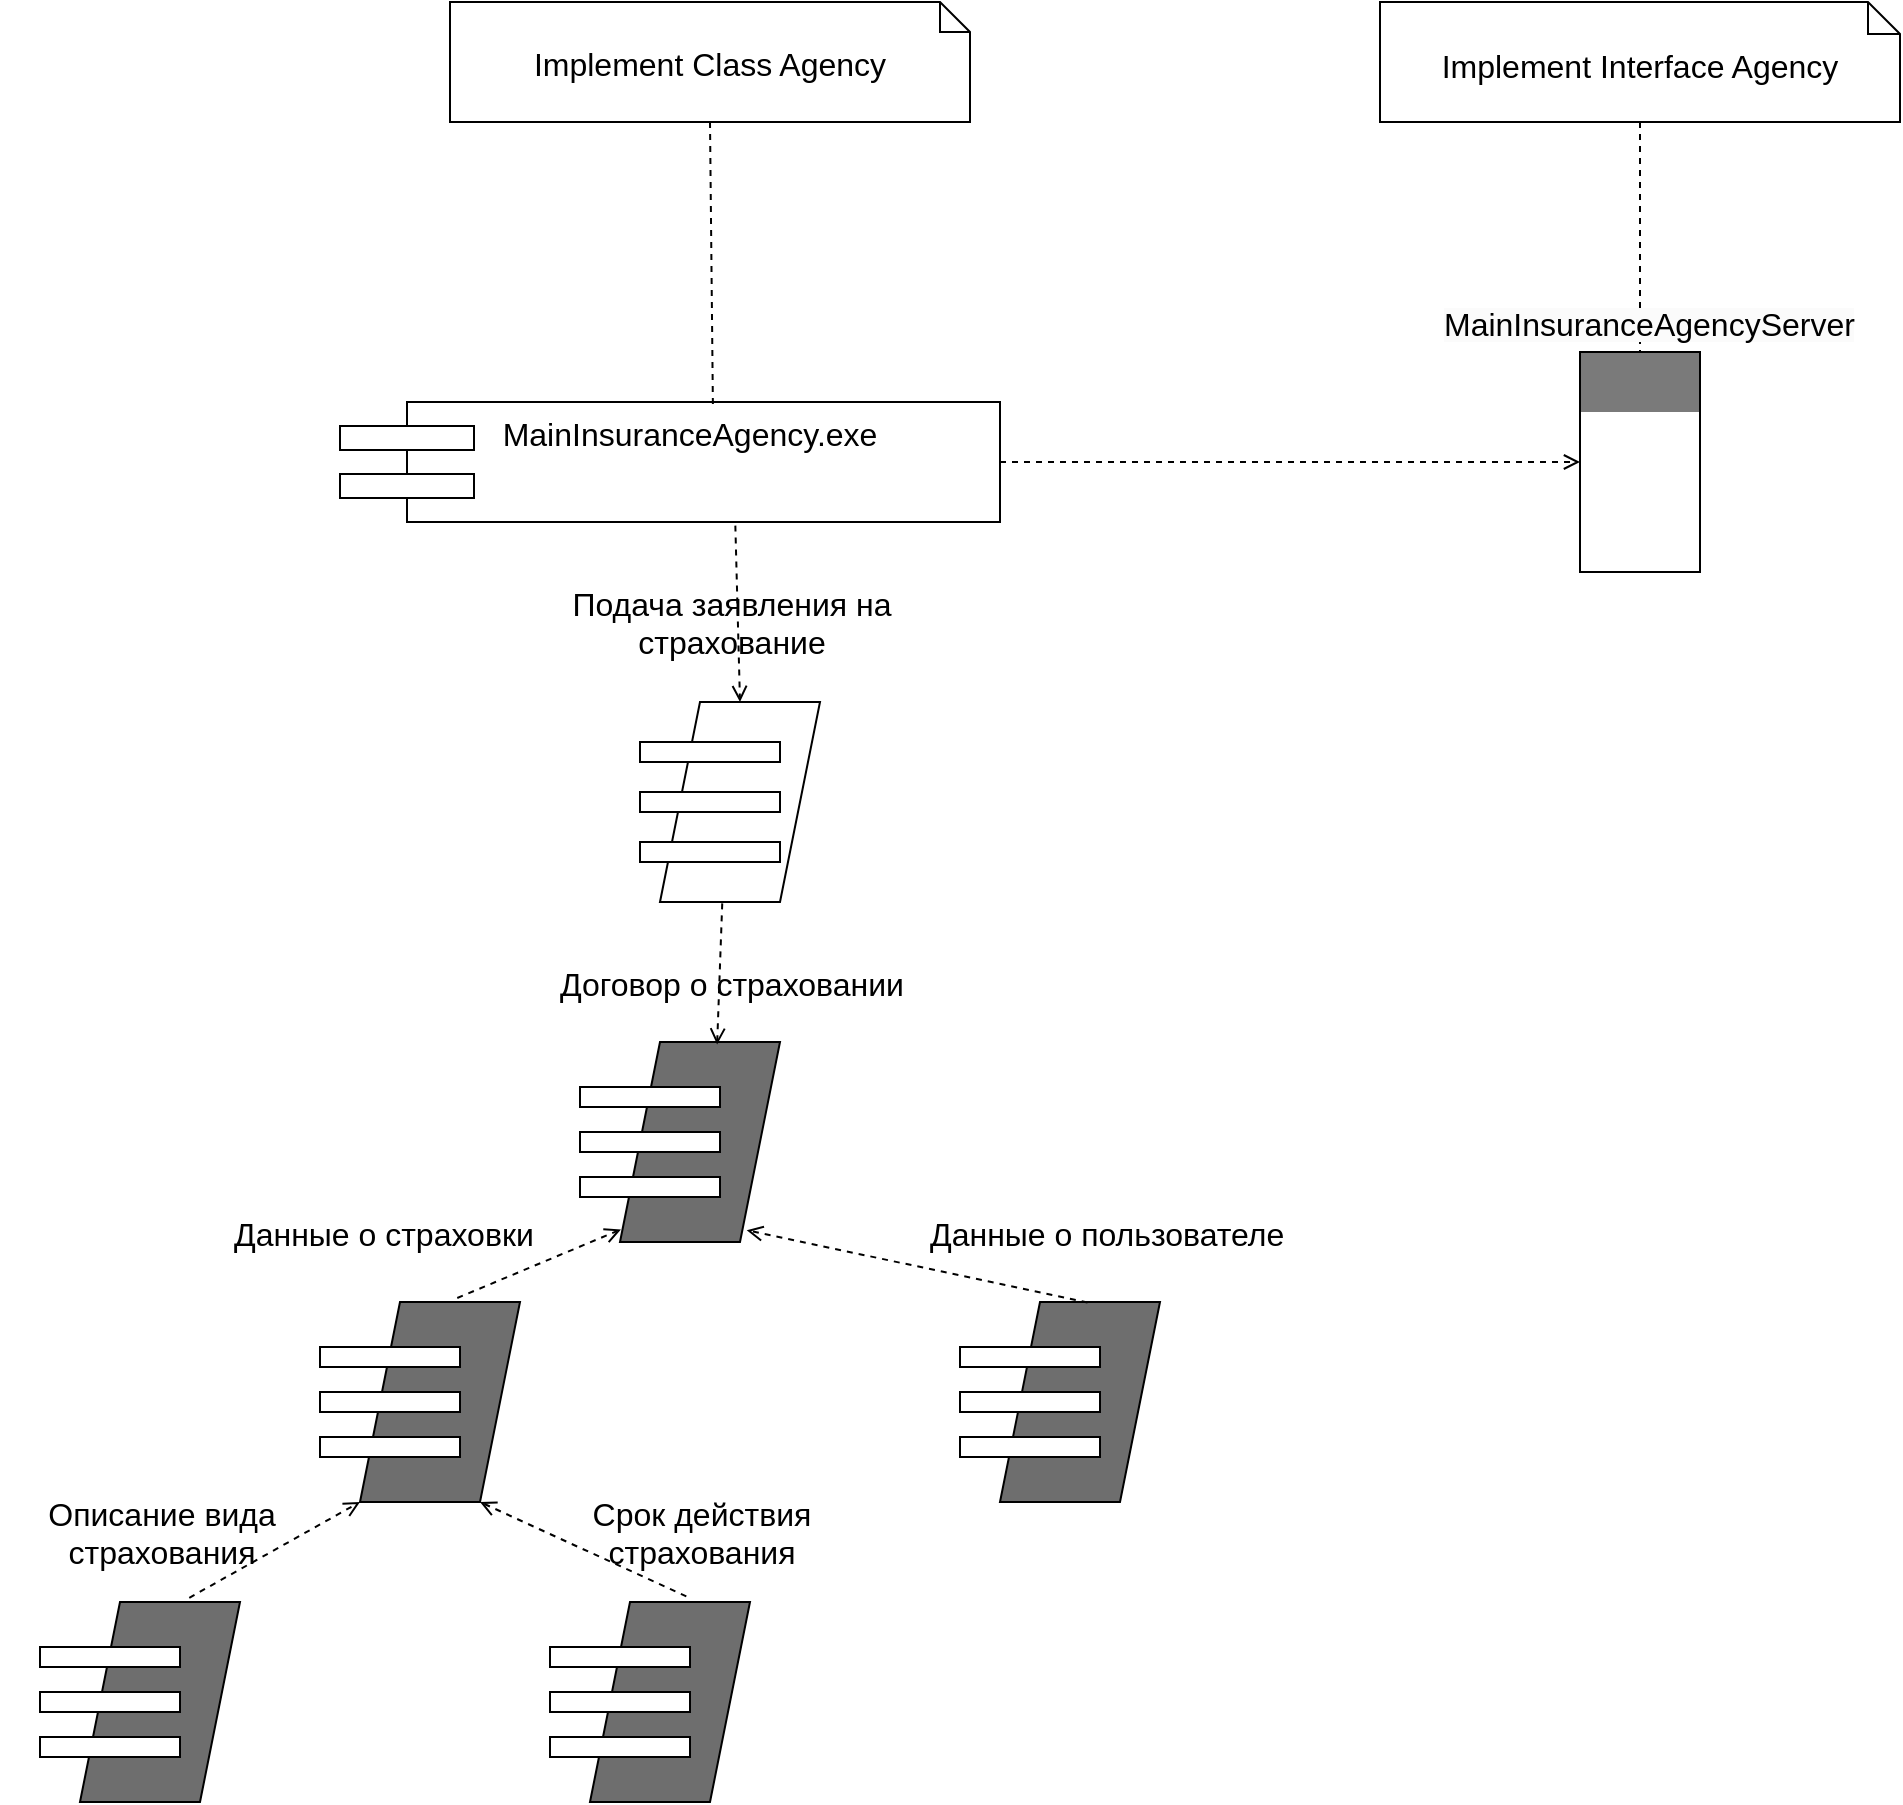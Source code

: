 <mxfile version="24.4.0" type="github">
  <diagram name="Страница — 1" id="hOGnENb7-r2Y_ujhAdBm">
    <mxGraphModel dx="2840" dy="1551" grid="1" gridSize="10" guides="1" tooltips="1" connect="1" arrows="1" fold="1" page="1" pageScale="1" pageWidth="827" pageHeight="1169" math="0" shadow="0">
      <root>
        <mxCell id="0" />
        <mxCell id="1" parent="0" />
        <mxCell id="nIQImTmmoqWG_EBxO1Kj-4" value="&lt;font style=&quot;font-size: 16px;&quot;&gt;Implement Class Agency&lt;/font&gt;" style="shape=note2;boundedLbl=1;whiteSpace=wrap;html=1;size=15;verticalAlign=top;align=center;" vertex="1" parent="1">
          <mxGeometry x="235" y="110" width="260" height="60" as="geometry" />
        </mxCell>
        <mxCell id="nIQImTmmoqWG_EBxO1Kj-6" value="&lt;font style=&quot;font-size: 16px;&quot;&gt;MainInsuranceAgency.exe&lt;/font&gt;" style="shape=module;align=left;spacingLeft=20;align=center;verticalAlign=top;whiteSpace=wrap;html=1;jettyWidth=67;jettyHeight=12;" vertex="1" parent="1">
          <mxGeometry x="180" y="310" width="330" height="60" as="geometry" />
        </mxCell>
        <mxCell id="nIQImTmmoqWG_EBxO1Kj-7" value="" style="shape=parallelogram;perimeter=parallelogramPerimeter;whiteSpace=wrap;html=1;fixedSize=1;" vertex="1" parent="1">
          <mxGeometry x="340" y="460" width="80" height="100" as="geometry" />
        </mxCell>
        <mxCell id="nIQImTmmoqWG_EBxO1Kj-8" value="" style="rounded=0;whiteSpace=wrap;html=1;" vertex="1" parent="1">
          <mxGeometry x="330" y="480" width="70" height="10" as="geometry" />
        </mxCell>
        <mxCell id="nIQImTmmoqWG_EBxO1Kj-9" value="" style="rounded=0;whiteSpace=wrap;html=1;" vertex="1" parent="1">
          <mxGeometry x="330" y="505" width="70" height="10" as="geometry" />
        </mxCell>
        <mxCell id="nIQImTmmoqWG_EBxO1Kj-10" value="" style="rounded=0;whiteSpace=wrap;html=1;" vertex="1" parent="1">
          <mxGeometry x="330" y="530" width="70" height="10" as="geometry" />
        </mxCell>
        <mxCell id="nIQImTmmoqWG_EBxO1Kj-11" value="" style="shape=parallelogram;perimeter=parallelogramPerimeter;whiteSpace=wrap;html=1;fixedSize=1;fillColor=#6E6E6E;" vertex="1" parent="1">
          <mxGeometry x="320" y="630" width="80" height="100" as="geometry" />
        </mxCell>
        <mxCell id="nIQImTmmoqWG_EBxO1Kj-12" value="" style="rounded=0;whiteSpace=wrap;html=1;" vertex="1" parent="1">
          <mxGeometry x="300" y="652.5" width="70" height="10" as="geometry" />
        </mxCell>
        <mxCell id="nIQImTmmoqWG_EBxO1Kj-13" value="" style="rounded=0;whiteSpace=wrap;html=1;" vertex="1" parent="1">
          <mxGeometry x="300" y="675" width="70" height="10" as="geometry" />
        </mxCell>
        <mxCell id="nIQImTmmoqWG_EBxO1Kj-14" value="" style="rounded=0;whiteSpace=wrap;html=1;" vertex="1" parent="1">
          <mxGeometry x="300" y="697.5" width="70" height="10" as="geometry" />
        </mxCell>
        <mxCell id="nIQImTmmoqWG_EBxO1Kj-15" value="" style="swimlane;whiteSpace=wrap;html=1;startSize=30;fillColor=#7a7a7a;swimlaneLine=0;arcSize=9;editable=1;movable=1;resizable=1;rotatable=1;deletable=1;locked=0;connectable=1;pointerEvents=0;strokeColor=default;" vertex="1" parent="1">
          <mxGeometry x="800" y="285" width="60" height="110" as="geometry">
            <mxRectangle x="570" y="450" width="50" height="40" as="alternateBounds" />
          </mxGeometry>
        </mxCell>
        <mxCell id="nIQImTmmoqWG_EBxO1Kj-18" value="&lt;div&gt;&lt;font style=&quot;font-size: 16px;&quot;&gt;Implement Interface Agency&lt;/font&gt;&lt;br&gt;&lt;/div&gt;" style="shape=note2;boundedLbl=1;whiteSpace=wrap;html=1;size=16;verticalAlign=top;align=center;" vertex="1" parent="1">
          <mxGeometry x="700" y="110" width="260" height="60" as="geometry" />
        </mxCell>
        <mxCell id="nIQImTmmoqWG_EBxO1Kj-25" style="rounded=0;orthogonalLoop=1;jettySize=auto;html=1;exitX=0.5;exitY=1;exitDx=0;exitDy=0;exitPerimeter=0;entryX=0.565;entryY=0.023;entryDx=0;entryDy=0;entryPerimeter=0;endArrow=none;endFill=0;dashed=1;" edge="1" parent="1" source="nIQImTmmoqWG_EBxO1Kj-4" target="nIQImTmmoqWG_EBxO1Kj-6">
          <mxGeometry relative="1" as="geometry">
            <mxPoint x="400" y="300" as="targetPoint" />
          </mxGeometry>
        </mxCell>
        <mxCell id="nIQImTmmoqWG_EBxO1Kj-26" style="rounded=0;orthogonalLoop=1;jettySize=auto;html=1;exitX=1;exitY=0.5;exitDx=0;exitDy=0;entryX=0;entryY=0.5;entryDx=0;entryDy=0;dashed=1;endArrow=open;endFill=0;" edge="1" parent="1" source="nIQImTmmoqWG_EBxO1Kj-6" target="nIQImTmmoqWG_EBxO1Kj-15">
          <mxGeometry relative="1" as="geometry">
            <mxPoint x="390" y="380" as="sourcePoint" />
            <mxPoint x="550" y="480" as="targetPoint" />
          </mxGeometry>
        </mxCell>
        <mxCell id="nIQImTmmoqWG_EBxO1Kj-27" style="rounded=0;orthogonalLoop=1;jettySize=auto;html=1;exitX=0.5;exitY=1;exitDx=0;exitDy=0;exitPerimeter=0;entryX=0.5;entryY=0;entryDx=0;entryDy=0;endArrow=none;endFill=0;dashed=1;" edge="1" parent="1" source="nIQImTmmoqWG_EBxO1Kj-18" target="nIQImTmmoqWG_EBxO1Kj-15">
          <mxGeometry relative="1" as="geometry">
            <mxPoint x="410" y="180" as="sourcePoint" />
            <mxPoint x="411" y="321" as="targetPoint" />
          </mxGeometry>
        </mxCell>
        <mxCell id="nIQImTmmoqWG_EBxO1Kj-28" value="" style="shape=parallelogram;perimeter=parallelogramPerimeter;whiteSpace=wrap;html=1;fixedSize=1;fillColor=#6E6E6E;" vertex="1" parent="1">
          <mxGeometry x="190" y="760" width="80" height="100" as="geometry" />
        </mxCell>
        <mxCell id="nIQImTmmoqWG_EBxO1Kj-29" value="" style="rounded=0;whiteSpace=wrap;html=1;" vertex="1" parent="1">
          <mxGeometry x="170" y="782.5" width="70" height="10" as="geometry" />
        </mxCell>
        <mxCell id="nIQImTmmoqWG_EBxO1Kj-30" value="" style="rounded=0;whiteSpace=wrap;html=1;" vertex="1" parent="1">
          <mxGeometry x="170" y="805" width="70" height="10" as="geometry" />
        </mxCell>
        <mxCell id="nIQImTmmoqWG_EBxO1Kj-31" value="" style="rounded=0;whiteSpace=wrap;html=1;" vertex="1" parent="1">
          <mxGeometry x="170" y="827.5" width="70" height="10" as="geometry" />
        </mxCell>
        <mxCell id="nIQImTmmoqWG_EBxO1Kj-32" value="" style="shape=parallelogram;perimeter=parallelogramPerimeter;whiteSpace=wrap;html=1;fixedSize=1;fillColor=#6E6E6E;" vertex="1" parent="1">
          <mxGeometry x="510" y="760" width="80" height="100" as="geometry" />
        </mxCell>
        <mxCell id="nIQImTmmoqWG_EBxO1Kj-33" value="" style="rounded=0;whiteSpace=wrap;html=1;" vertex="1" parent="1">
          <mxGeometry x="490" y="782.5" width="70" height="10" as="geometry" />
        </mxCell>
        <mxCell id="nIQImTmmoqWG_EBxO1Kj-34" value="" style="rounded=0;whiteSpace=wrap;html=1;" vertex="1" parent="1">
          <mxGeometry x="490" y="805" width="70" height="10" as="geometry" />
        </mxCell>
        <mxCell id="nIQImTmmoqWG_EBxO1Kj-35" value="" style="rounded=0;whiteSpace=wrap;html=1;" vertex="1" parent="1">
          <mxGeometry x="490" y="827.5" width="70" height="10" as="geometry" />
        </mxCell>
        <mxCell id="nIQImTmmoqWG_EBxO1Kj-36" value="" style="shape=parallelogram;perimeter=parallelogramPerimeter;whiteSpace=wrap;html=1;fixedSize=1;fillColor=#6E6E6E;" vertex="1" parent="1">
          <mxGeometry x="50" y="910" width="80" height="100" as="geometry" />
        </mxCell>
        <mxCell id="nIQImTmmoqWG_EBxO1Kj-37" value="" style="rounded=0;whiteSpace=wrap;html=1;" vertex="1" parent="1">
          <mxGeometry x="30" y="932.5" width="70" height="10" as="geometry" />
        </mxCell>
        <mxCell id="nIQImTmmoqWG_EBxO1Kj-38" value="" style="rounded=0;whiteSpace=wrap;html=1;" vertex="1" parent="1">
          <mxGeometry x="30" y="955" width="70" height="10" as="geometry" />
        </mxCell>
        <mxCell id="nIQImTmmoqWG_EBxO1Kj-39" value="" style="rounded=0;whiteSpace=wrap;html=1;" vertex="1" parent="1">
          <mxGeometry x="30" y="977.5" width="70" height="10" as="geometry" />
        </mxCell>
        <mxCell id="nIQImTmmoqWG_EBxO1Kj-40" value="" style="shape=parallelogram;perimeter=parallelogramPerimeter;whiteSpace=wrap;html=1;fixedSize=1;fillColor=#6E6E6E;" vertex="1" parent="1">
          <mxGeometry x="305" y="910" width="80" height="100" as="geometry" />
        </mxCell>
        <mxCell id="nIQImTmmoqWG_EBxO1Kj-41" value="" style="rounded=0;whiteSpace=wrap;html=1;" vertex="1" parent="1">
          <mxGeometry x="285" y="932.5" width="70" height="10" as="geometry" />
        </mxCell>
        <mxCell id="nIQImTmmoqWG_EBxO1Kj-42" value="" style="rounded=0;whiteSpace=wrap;html=1;" vertex="1" parent="1">
          <mxGeometry x="285" y="955" width="70" height="10" as="geometry" />
        </mxCell>
        <mxCell id="nIQImTmmoqWG_EBxO1Kj-43" value="" style="rounded=0;whiteSpace=wrap;html=1;" vertex="1" parent="1">
          <mxGeometry x="285" y="977.5" width="70" height="10" as="geometry" />
        </mxCell>
        <mxCell id="nIQImTmmoqWG_EBxO1Kj-44" style="rounded=0;orthogonalLoop=1;jettySize=auto;html=1;exitX=0.389;exitY=1.007;exitDx=0;exitDy=0;entryX=0.607;entryY=0.013;entryDx=0;entryDy=0;dashed=1;endArrow=open;endFill=0;exitPerimeter=0;entryPerimeter=0;" edge="1" parent="1" source="nIQImTmmoqWG_EBxO1Kj-7" target="nIQImTmmoqWG_EBxO1Kj-11">
          <mxGeometry relative="1" as="geometry">
            <mxPoint x="555" y="350" as="sourcePoint" />
            <mxPoint x="810" y="350" as="targetPoint" />
          </mxGeometry>
        </mxCell>
        <mxCell id="nIQImTmmoqWG_EBxO1Kj-45" style="rounded=0;orthogonalLoop=1;jettySize=auto;html=1;exitX=0.608;exitY=-0.02;exitDx=0;exitDy=0;dashed=1;endArrow=open;endFill=0;exitPerimeter=0;entryX=0.006;entryY=0.937;entryDx=0;entryDy=0;entryPerimeter=0;" edge="1" parent="1" source="nIQImTmmoqWG_EBxO1Kj-28" target="nIQImTmmoqWG_EBxO1Kj-11">
          <mxGeometry relative="1" as="geometry">
            <mxPoint x="381" y="591" as="sourcePoint" />
            <mxPoint x="320" y="730" as="targetPoint" />
          </mxGeometry>
        </mxCell>
        <mxCell id="nIQImTmmoqWG_EBxO1Kj-46" style="rounded=0;orthogonalLoop=1;jettySize=auto;html=1;exitX=0.547;exitY=0.002;exitDx=0;exitDy=0;dashed=1;endArrow=open;endFill=0;exitPerimeter=0;entryX=0.792;entryY=0.941;entryDx=0;entryDy=0;entryPerimeter=0;" edge="1" parent="1" source="nIQImTmmoqWG_EBxO1Kj-32" target="nIQImTmmoqWG_EBxO1Kj-11">
          <mxGeometry relative="1" as="geometry">
            <mxPoint x="249" y="768" as="sourcePoint" />
            <mxPoint x="330" y="740" as="targetPoint" />
          </mxGeometry>
        </mxCell>
        <mxCell id="nIQImTmmoqWG_EBxO1Kj-47" style="rounded=0;orthogonalLoop=1;jettySize=auto;html=1;exitX=0.602;exitY=-0.028;exitDx=0;exitDy=0;dashed=1;endArrow=open;endFill=0;exitPerimeter=0;entryX=0.75;entryY=1;entryDx=0;entryDy=0;" edge="1" parent="1" source="nIQImTmmoqWG_EBxO1Kj-40" target="nIQImTmmoqWG_EBxO1Kj-28">
          <mxGeometry relative="1" as="geometry">
            <mxPoint x="564" y="770" as="sourcePoint" />
            <mxPoint x="393" y="734" as="targetPoint" />
          </mxGeometry>
        </mxCell>
        <mxCell id="nIQImTmmoqWG_EBxO1Kj-49" style="rounded=0;orthogonalLoop=1;jettySize=auto;html=1;exitX=0.683;exitY=-0.021;exitDx=0;exitDy=0;dashed=1;endArrow=open;endFill=0;exitPerimeter=0;entryX=0;entryY=1;entryDx=0;entryDy=0;" edge="1" parent="1" source="nIQImTmmoqWG_EBxO1Kj-36" target="nIQImTmmoqWG_EBxO1Kj-28">
          <mxGeometry relative="1" as="geometry">
            <mxPoint x="363" y="917" as="sourcePoint" />
            <mxPoint x="260" y="870" as="targetPoint" />
          </mxGeometry>
        </mxCell>
        <mxCell id="nIQImTmmoqWG_EBxO1Kj-51" value="&lt;span style=&quot;color: rgb(0, 0, 0); font-family: Helvetica; font-size: 16px; font-style: normal; font-variant-ligatures: normal; font-variant-caps: normal; font-weight: 400; letter-spacing: normal; orphans: 2; text-align: center; text-indent: 0px; text-transform: none; widows: 2; word-spacing: 0px; -webkit-text-stroke-width: 0px; white-space: normal; background-color: rgb(251, 251, 251); text-decoration-thickness: initial; text-decoration-style: initial; text-decoration-color: initial; float: none; display: inline !important;&quot;&gt;MainInsuranceAgencyServer&lt;/span&gt;" style="text;whiteSpace=wrap;html=1;arcSize=16;absoluteArcSize=0;fontSize=16;" vertex="1" parent="1">
          <mxGeometry x="730" y="255" width="210" height="30" as="geometry" />
        </mxCell>
        <mxCell id="nIQImTmmoqWG_EBxO1Kj-53" value="" style="rounded=0;orthogonalLoop=1;jettySize=auto;html=1;exitX=0.599;exitY=1.03;exitDx=0;exitDy=0;entryX=0.5;entryY=0;entryDx=0;entryDy=0;dashed=1;endArrow=open;endFill=0;exitPerimeter=0;" edge="1" parent="1" source="nIQImTmmoqWG_EBxO1Kj-6" target="nIQImTmmoqWG_EBxO1Kj-7">
          <mxGeometry relative="1" as="geometry">
            <mxPoint x="378" y="372" as="sourcePoint" />
            <mxPoint x="380" y="440" as="targetPoint" />
          </mxGeometry>
        </mxCell>
        <mxCell id="nIQImTmmoqWG_EBxO1Kj-52" value="&lt;div style=&quot;text-align: center;&quot;&gt;&lt;span style=&quot;background-color: initial;&quot;&gt;Подача заявления на страхование&lt;/span&gt;&lt;/div&gt;" style="text;whiteSpace=wrap;html=1;arcSize=16;absoluteArcSize=0;fontSize=16;" vertex="1" parent="1">
          <mxGeometry x="270" y="395" width="210" height="30" as="geometry" />
        </mxCell>
        <mxCell id="nIQImTmmoqWG_EBxO1Kj-54" value="&lt;div style=&quot;text-align: center;&quot;&gt;&lt;span style=&quot;background-color: initial;&quot;&gt;Договор о страховании&lt;/span&gt;&lt;/div&gt;" style="text;whiteSpace=wrap;html=1;arcSize=16;absoluteArcSize=0;fontSize=16;" vertex="1" parent="1">
          <mxGeometry x="287.5" y="585" width="185" height="30" as="geometry" />
        </mxCell>
        <mxCell id="nIQImTmmoqWG_EBxO1Kj-56" value="&lt;div style=&quot;text-align: center;&quot;&gt;&lt;span style=&quot;background-color: initial;&quot;&gt;Данные о страховки&lt;/span&gt;&lt;/div&gt;" style="text;whiteSpace=wrap;html=1;arcSize=16;absoluteArcSize=0;fontSize=16;" vertex="1" parent="1">
          <mxGeometry x="125" y="710" width="160" height="42.5" as="geometry" />
        </mxCell>
        <mxCell id="nIQImTmmoqWG_EBxO1Kj-57" value="&lt;div style=&quot;text-align: center;&quot;&gt;&lt;span style=&quot;background-color: initial;&quot;&gt;Данные о пользователе&lt;/span&gt;&lt;/div&gt;" style="text;whiteSpace=wrap;html=1;arcSize=16;absoluteArcSize=0;fontSize=16;" vertex="1" parent="1">
          <mxGeometry x="472.5" y="710" width="185" height="30" as="geometry" />
        </mxCell>
        <mxCell id="nIQImTmmoqWG_EBxO1Kj-58" value="&lt;div style=&quot;text-align: center;&quot;&gt;&lt;span style=&quot;background-color: initial;&quot;&gt;Описание вида страхования&lt;/span&gt;&lt;/div&gt;" style="text;whiteSpace=wrap;html=1;arcSize=16;absoluteArcSize=0;fontSize=16;" vertex="1" parent="1">
          <mxGeometry x="10" y="850" width="160" height="42.5" as="geometry" />
        </mxCell>
        <mxCell id="nIQImTmmoqWG_EBxO1Kj-59" value="&lt;div style=&quot;text-align: center;&quot;&gt;Срок действия страхования&lt;/div&gt;" style="text;whiteSpace=wrap;html=1;arcSize=16;absoluteArcSize=0;fontSize=16;" vertex="1" parent="1">
          <mxGeometry x="280" y="850" width="160" height="42.5" as="geometry" />
        </mxCell>
      </root>
    </mxGraphModel>
  </diagram>
</mxfile>
